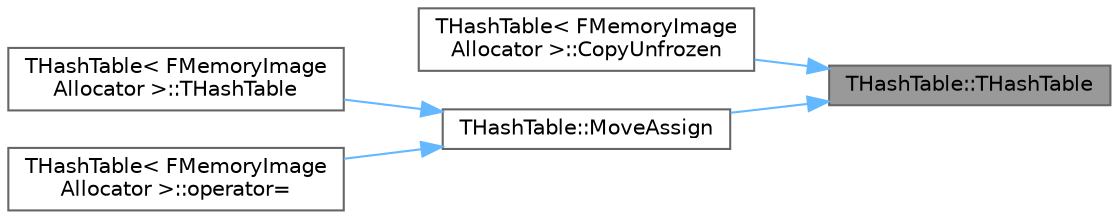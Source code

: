 digraph "THashTable::THashTable"
{
 // INTERACTIVE_SVG=YES
 // LATEX_PDF_SIZE
  bgcolor="transparent";
  edge [fontname=Helvetica,fontsize=10,labelfontname=Helvetica,labelfontsize=10];
  node [fontname=Helvetica,fontsize=10,shape=box,height=0.2,width=0.4];
  rankdir="RL";
  Node1 [id="Node000001",label="THashTable::THashTable",height=0.2,width=0.4,color="gray40", fillcolor="grey60", style="filled", fontcolor="black",tooltip=" "];
  Node1 -> Node2 [id="edge1_Node000001_Node000002",dir="back",color="steelblue1",style="solid",tooltip=" "];
  Node2 [id="Node000002",label="THashTable\< FMemoryImage\lAllocator \>::CopyUnfrozen",height=0.2,width=0.4,color="grey40", fillcolor="white", style="filled",URL="$d7/d61/classTHashTable.html#a13be95514b6e746f5e0fccad61cf4ce5",tooltip=" "];
  Node1 -> Node3 [id="edge2_Node000001_Node000003",dir="back",color="steelblue1",style="solid",tooltip=" "];
  Node3 [id="Node000003",label="THashTable::MoveAssign",height=0.2,width=0.4,color="grey40", fillcolor="white", style="filled",URL="$d7/d61/classTHashTable.html#a11f34632e7f2e06ba4c09116fe58a1c0",tooltip=" "];
  Node3 -> Node4 [id="edge3_Node000003_Node000004",dir="back",color="steelblue1",style="solid",tooltip=" "];
  Node4 [id="Node000004",label="THashTable\< FMemoryImage\lAllocator \>::THashTable",height=0.2,width=0.4,color="grey40", fillcolor="white", style="filled",URL="$d7/d61/classTHashTable.html#a42c857f6e6ded81330bb443dcd9454d4",tooltip=" "];
  Node3 -> Node5 [id="edge4_Node000003_Node000005",dir="back",color="steelblue1",style="solid",tooltip=" "];
  Node5 [id="Node000005",label="THashTable\< FMemoryImage\lAllocator \>::operator=",height=0.2,width=0.4,color="grey40", fillcolor="white", style="filled",URL="$d7/d61/classTHashTable.html#adc3cfebe879e0a6e051d080d480a923a",tooltip=" "];
}
